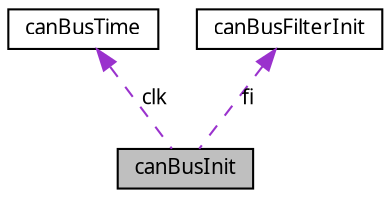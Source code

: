 digraph G
{
  edge [fontname="FreeSans.ttf",fontsize=10,labelfontname="FreeSans.ttf",labelfontsize=10];
  node [fontname="FreeSans.ttf",fontsize=10,shape=record];
  Node1 [label="canBusInit",height=0.2,width=0.4,color="black", fillcolor="grey75", style="filled" fontcolor="black"];
  Node2 -> Node1 [dir=back,color="darkorchid3",fontsize=10,style="dashed",label="clk",fontname="FreeSans.ttf"];
  Node2 [label="canBusTime",height=0.2,width=0.4,color="black", fillcolor="white", style="filled",URL="$structcanBusTime.html"];
  Node3 -> Node1 [dir=back,color="darkorchid3",fontsize=10,style="dashed",label="fi",fontname="FreeSans.ttf"];
  Node3 [label="canBusFilterInit",height=0.2,width=0.4,color="black", fillcolor="white", style="filled",URL="$structcanBusFilterInit.html"];
}
